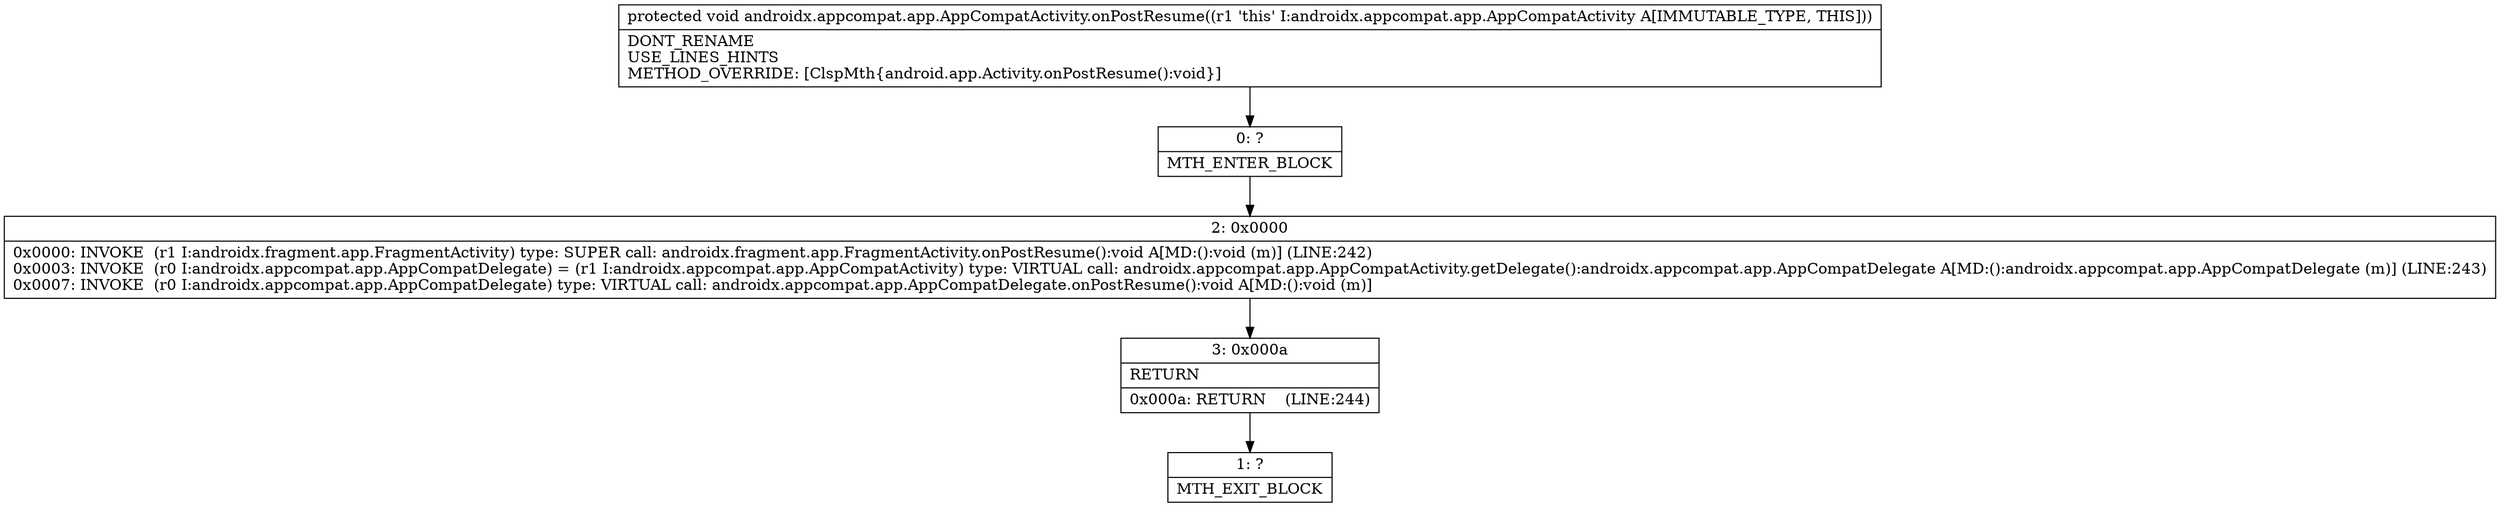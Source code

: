 digraph "CFG forandroidx.appcompat.app.AppCompatActivity.onPostResume()V" {
Node_0 [shape=record,label="{0\:\ ?|MTH_ENTER_BLOCK\l}"];
Node_2 [shape=record,label="{2\:\ 0x0000|0x0000: INVOKE  (r1 I:androidx.fragment.app.FragmentActivity) type: SUPER call: androidx.fragment.app.FragmentActivity.onPostResume():void A[MD:():void (m)] (LINE:242)\l0x0003: INVOKE  (r0 I:androidx.appcompat.app.AppCompatDelegate) = (r1 I:androidx.appcompat.app.AppCompatActivity) type: VIRTUAL call: androidx.appcompat.app.AppCompatActivity.getDelegate():androidx.appcompat.app.AppCompatDelegate A[MD:():androidx.appcompat.app.AppCompatDelegate (m)] (LINE:243)\l0x0007: INVOKE  (r0 I:androidx.appcompat.app.AppCompatDelegate) type: VIRTUAL call: androidx.appcompat.app.AppCompatDelegate.onPostResume():void A[MD:():void (m)]\l}"];
Node_3 [shape=record,label="{3\:\ 0x000a|RETURN\l|0x000a: RETURN    (LINE:244)\l}"];
Node_1 [shape=record,label="{1\:\ ?|MTH_EXIT_BLOCK\l}"];
MethodNode[shape=record,label="{protected void androidx.appcompat.app.AppCompatActivity.onPostResume((r1 'this' I:androidx.appcompat.app.AppCompatActivity A[IMMUTABLE_TYPE, THIS]))  | DONT_RENAME\lUSE_LINES_HINTS\lMETHOD_OVERRIDE: [ClspMth\{android.app.Activity.onPostResume():void\}]\l}"];
MethodNode -> Node_0;Node_0 -> Node_2;
Node_2 -> Node_3;
Node_3 -> Node_1;
}

